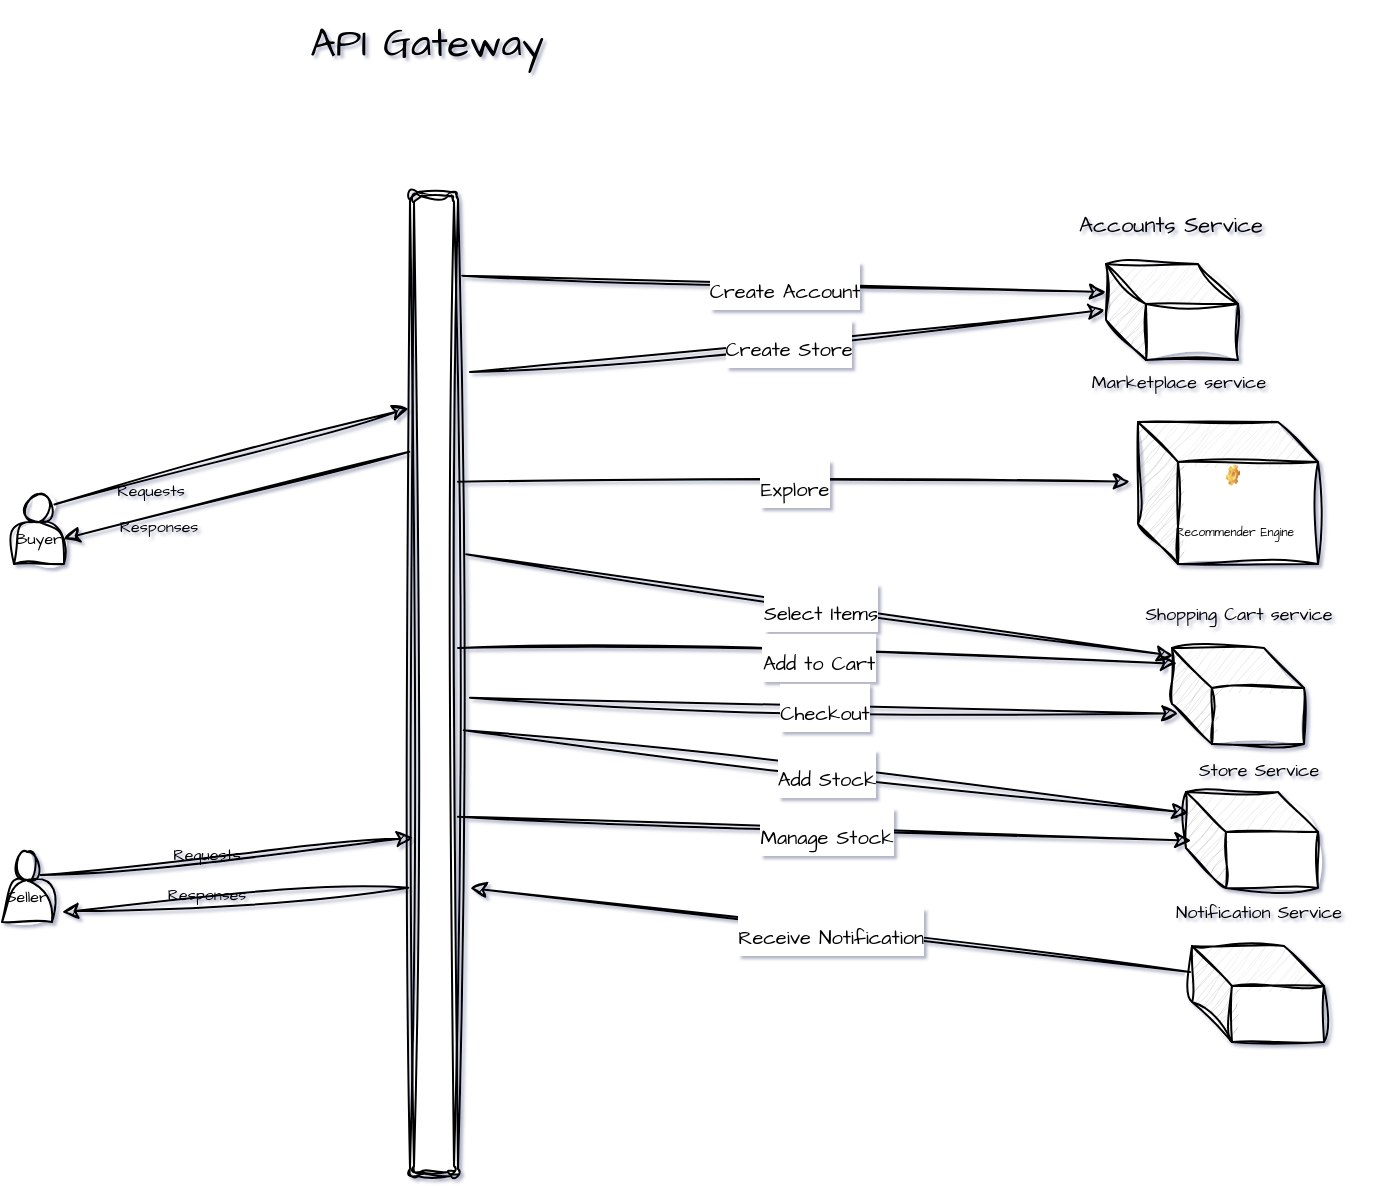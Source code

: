 <mxfile version="22.1.11" type="device">
  <diagram id="C5RBs43oDa-KdzZeNtuy" name="Page-1">
    <mxGraphModel dx="1833" dy="1185" grid="0" gridSize="6" guides="1" tooltips="1" connect="1" arrows="1" fold="1" page="0" pageScale="1" pageWidth="827" pageHeight="1169" background="#ffffff" math="0" shadow="1">
      <root>
        <mxCell id="WIyWlLk6GJQsqaUBKTNV-0" />
        <mxCell id="WIyWlLk6GJQsqaUBKTNV-1" parent="WIyWlLk6GJQsqaUBKTNV-0" />
        <mxCell id="PEIlkOE7h_BSSjA5ARNm-0" value="&lt;font style=&quot;font-size: 8px;&quot;&gt;Buyer&lt;/font&gt;" style="shape=actor;whiteSpace=wrap;html=1;sketch=1;hachureGap=4;jiggle=2;curveFitting=1;fontFamily=Architects Daughter;fontSource=https%3A%2F%2Ffonts.googleapis.com%2Fcss%3Ffamily%3DArchitects%2BDaughter;fontSize=20;" parent="WIyWlLk6GJQsqaUBKTNV-1" vertex="1">
          <mxGeometry x="-264" y="67" width="25" height="35" as="geometry" />
        </mxCell>
        <mxCell id="PEIlkOE7h_BSSjA5ARNm-1" value="&lt;font style=&quot;font-size: 8px;&quot;&gt;Seller&lt;/font&gt;" style="shape=actor;whiteSpace=wrap;html=1;sketch=1;hachureGap=4;jiggle=2;curveFitting=1;fontFamily=Architects Daughter;fontSource=https%3A%2F%2Ffonts.googleapis.com%2Fcss%3Ffamily%3DArchitects%2BDaughter;fontSize=20;" parent="WIyWlLk6GJQsqaUBKTNV-1" vertex="1">
          <mxGeometry x="-270" y="246" width="25" height="35" as="geometry" />
        </mxCell>
        <mxCell id="PEIlkOE7h_BSSjA5ARNm-5" value="" style="shape=ext;double=1;rounded=1;whiteSpace=wrap;html=1;sketch=1;hachureGap=4;jiggle=2;curveFitting=1;fontFamily=Architects Daughter;fontSource=https%3A%2F%2Ffonts.googleapis.com%2Fcss%3Ffamily%3DArchitects%2BDaughter;fontSize=20;" parent="WIyWlLk6GJQsqaUBKTNV-1" vertex="1">
          <mxGeometry x="-66" y="-84" width="24" height="492" as="geometry" />
        </mxCell>
        <mxCell id="PEIlkOE7h_BSSjA5ARNm-6" value="API Gateway" style="text;html=1;align=center;verticalAlign=middle;resizable=0;points=[];autosize=1;strokeColor=none;fillColor=none;fontSize=20;fontFamily=Architects Daughter;" parent="WIyWlLk6GJQsqaUBKTNV-1" vertex="1">
          <mxGeometry x="-127" y="-180" width="138" height="42" as="geometry" />
        </mxCell>
        <mxCell id="PEIlkOE7h_BSSjA5ARNm-8" value="" style="endArrow=classic;html=1;rounded=0;sketch=1;hachureGap=4;jiggle=2;curveFitting=1;fontFamily=Architects Daughter;fontSource=https%3A%2F%2Ffonts.googleapis.com%2Fcss%3Ffamily%3DArchitects%2BDaughter;fontSize=16;exitX=0.809;exitY=0.15;exitDx=0;exitDy=0;exitPerimeter=0;entryX=-0.025;entryY=0.22;entryDx=0;entryDy=0;entryPerimeter=0;" parent="WIyWlLk6GJQsqaUBKTNV-1" source="PEIlkOE7h_BSSjA5ARNm-0" target="PEIlkOE7h_BSSjA5ARNm-5" edge="1">
          <mxGeometry width="50" height="50" relative="1" as="geometry">
            <mxPoint x="-234" y="72" as="sourcePoint" />
            <mxPoint x="-72" y="72" as="targetPoint" />
          </mxGeometry>
        </mxCell>
        <mxCell id="PEIlkOE7h_BSSjA5ARNm-9" value="" style="endArrow=classic;html=1;rounded=0;sketch=1;hachureGap=4;jiggle=2;curveFitting=1;fontFamily=Architects Daughter;fontSource=https%3A%2F%2Ffonts.googleapis.com%2Fcss%3Ffamily%3DArchitects%2BDaughter;fontSize=16;entryX=0.063;entryY=0.656;entryDx=0;entryDy=0;entryPerimeter=0;exitX=0.771;exitY=0.33;exitDx=0;exitDy=0;exitPerimeter=0;" parent="WIyWlLk6GJQsqaUBKTNV-1" source="PEIlkOE7h_BSSjA5ARNm-1" target="PEIlkOE7h_BSSjA5ARNm-5" edge="1">
          <mxGeometry width="50" height="50" relative="1" as="geometry">
            <mxPoint x="-239" y="258" as="sourcePoint" />
            <mxPoint x="-77" y="258" as="targetPoint" />
          </mxGeometry>
        </mxCell>
        <mxCell id="PEIlkOE7h_BSSjA5ARNm-10" value="" style="endArrow=classic;html=1;rounded=0;sketch=1;hachureGap=4;jiggle=2;curveFitting=1;fontFamily=Architects Daughter;fontSource=https%3A%2F%2Ffonts.googleapis.com%2Fcss%3Ffamily%3DArchitects%2BDaughter;fontSize=16;entryX=0.989;entryY=0.64;entryDx=0;entryDy=0;entryPerimeter=0;exitX=-0.015;exitY=0.264;exitDx=0;exitDy=0;exitPerimeter=0;" parent="WIyWlLk6GJQsqaUBKTNV-1" source="PEIlkOE7h_BSSjA5ARNm-5" target="PEIlkOE7h_BSSjA5ARNm-0" edge="1">
          <mxGeometry width="50" height="50" relative="1" as="geometry">
            <mxPoint x="-72" y="90" as="sourcePoint" />
            <mxPoint x="-234" y="90" as="targetPoint" />
          </mxGeometry>
        </mxCell>
        <mxCell id="PEIlkOE7h_BSSjA5ARNm-11" value="" style="endArrow=classic;html=1;rounded=0;sketch=1;hachureGap=4;jiggle=2;curveFitting=1;fontFamily=Architects Daughter;fontSource=https%3A%2F%2Ffonts.googleapis.com%2Fcss%3Ffamily%3DArchitects%2BDaughter;fontSize=16;entryX=1.2;entryY=0.857;entryDx=0;entryDy=0;entryPerimeter=0;exitX=-0.034;exitY=0.707;exitDx=0;exitDy=0;exitPerimeter=0;" parent="WIyWlLk6GJQsqaUBKTNV-1" source="PEIlkOE7h_BSSjA5ARNm-5" target="PEIlkOE7h_BSSjA5ARNm-1" edge="1">
          <mxGeometry width="50" height="50" relative="1" as="geometry">
            <mxPoint x="-132" y="288" as="sourcePoint" />
            <mxPoint x="-71" y="264" as="targetPoint" />
          </mxGeometry>
        </mxCell>
        <mxCell id="PEIlkOE7h_BSSjA5ARNm-12" value="&lt;font style=&quot;font-size: 8px;&quot;&gt;Requests&lt;/font&gt;" style="text;html=1;align=center;verticalAlign=middle;resizable=0;points=[];autosize=1;strokeColor=none;fillColor=none;fontSize=20;fontFamily=Architects Daughter;" parent="WIyWlLk6GJQsqaUBKTNV-1" vertex="1">
          <mxGeometry x="-226" y="40" width="60" height="42" as="geometry" />
        </mxCell>
        <mxCell id="PEIlkOE7h_BSSjA5ARNm-13" value="&lt;font style=&quot;font-size: 8px;&quot;&gt;Responses&lt;/font&gt;" style="text;html=1;align=center;verticalAlign=middle;resizable=0;points=[];autosize=1;strokeColor=none;fillColor=none;fontSize=11;fontFamily=Architects Daughter;" parent="WIyWlLk6GJQsqaUBKTNV-1" vertex="1">
          <mxGeometry x="-222" y="67" width="60" height="30" as="geometry" />
        </mxCell>
        <mxCell id="PEIlkOE7h_BSSjA5ARNm-17" value="&lt;font style=&quot;font-size: 8px;&quot;&gt;Responses&lt;/font&gt;" style="text;html=1;align=center;verticalAlign=middle;resizable=0;points=[];autosize=1;strokeColor=none;fillColor=none;fontSize=11;fontFamily=Architects Daughter;" parent="WIyWlLk6GJQsqaUBKTNV-1" vertex="1">
          <mxGeometry x="-198" y="251" width="60" height="30" as="geometry" />
        </mxCell>
        <mxCell id="PEIlkOE7h_BSSjA5ARNm-18" value="&lt;font style=&quot;font-size: 8px;&quot;&gt;Requests&lt;/font&gt;" style="text;html=1;align=center;verticalAlign=middle;resizable=0;points=[];autosize=1;strokeColor=none;fillColor=none;fontSize=20;fontFamily=Architects Daughter;" parent="WIyWlLk6GJQsqaUBKTNV-1" vertex="1">
          <mxGeometry x="-198" y="222" width="60" height="42" as="geometry" />
        </mxCell>
        <mxCell id="PEIlkOE7h_BSSjA5ARNm-19" value="" style="shape=cube;whiteSpace=wrap;html=1;boundedLbl=1;backgroundOutline=1;darkOpacity=0.05;darkOpacity2=0.1;sketch=1;hachureGap=4;jiggle=2;curveFitting=1;fontFamily=Architects Daughter;fontSource=https%3A%2F%2Ffonts.googleapis.com%2Fcss%3Ffamily%3DArchitects%2BDaughter;fontSize=20;" parent="WIyWlLk6GJQsqaUBKTNV-1" vertex="1">
          <mxGeometry x="282" y="-48" width="66" height="48" as="geometry" />
        </mxCell>
        <mxCell id="PEIlkOE7h_BSSjA5ARNm-22" value="" style="endArrow=classic;html=1;rounded=0;sketch=1;hachureGap=4;jiggle=2;curveFitting=1;fontFamily=Architects Daughter;fontSource=https%3A%2F%2Ffonts.googleapis.com%2Fcss%3Ffamily%3DArchitects%2BDaughter;fontSize=16;entryX=0;entryY=0;entryDx=0;entryDy=14;entryPerimeter=0;exitX=1.088;exitY=0.085;exitDx=0;exitDy=0;exitPerimeter=0;" parent="WIyWlLk6GJQsqaUBKTNV-1" source="PEIlkOE7h_BSSjA5ARNm-5" target="PEIlkOE7h_BSSjA5ARNm-19" edge="1">
          <mxGeometry relative="1" as="geometry">
            <mxPoint x="36" y="114" as="sourcePoint" />
            <mxPoint x="136" y="114" as="targetPoint" />
          </mxGeometry>
        </mxCell>
        <mxCell id="PEIlkOE7h_BSSjA5ARNm-23" value="&lt;font style=&quot;font-size: 10px;&quot;&gt;Create Account&lt;/font&gt;" style="edgeLabel;resizable=0;html=1;align=center;verticalAlign=middle;sketch=1;hachureGap=4;jiggle=2;curveFitting=1;fontFamily=Architects Daughter;fontSource=https%3A%2F%2Ffonts.googleapis.com%2Fcss%3Ffamily%3DArchitects%2BDaughter;fontSize=20;" parent="PEIlkOE7h_BSSjA5ARNm-22" connectable="0" vertex="1">
          <mxGeometry relative="1" as="geometry" />
        </mxCell>
        <mxCell id="PEIlkOE7h_BSSjA5ARNm-25" value="&lt;font style=&quot;font-size: 11px;&quot;&gt;Accounts Service&lt;/font&gt;" style="text;html=1;align=center;verticalAlign=middle;resizable=0;points=[];autosize=1;strokeColor=none;fillColor=none;fontSize=20;fontFamily=Architects Daughter;" parent="WIyWlLk6GJQsqaUBKTNV-1" vertex="1">
          <mxGeometry x="257" y="-92" width="114" height="42" as="geometry" />
        </mxCell>
        <mxCell id="PEIlkOE7h_BSSjA5ARNm-26" value="" style="endArrow=classic;html=1;rounded=0;sketch=1;hachureGap=4;jiggle=2;curveFitting=1;fontFamily=Architects Daughter;fontSource=https%3A%2F%2Ffonts.googleapis.com%2Fcss%3Ffamily%3DArchitects%2BDaughter;fontSize=16;entryX=-0.04;entryY=0.215;entryDx=0;entryDy=0;entryPerimeter=0;exitX=1.019;exitY=0.163;exitDx=0;exitDy=0;exitPerimeter=0;" parent="WIyWlLk6GJQsqaUBKTNV-1" edge="1">
          <mxGeometry relative="1" as="geometry">
            <mxPoint x="-42.004" y="60.876" as="sourcePoint" />
            <mxPoint x="293.94" y="60.725" as="targetPoint" />
          </mxGeometry>
        </mxCell>
        <mxCell id="PEIlkOE7h_BSSjA5ARNm-27" value="&lt;font style=&quot;font-size: 10px;&quot;&gt;Explore&lt;/font&gt;" style="edgeLabel;resizable=0;html=1;align=center;verticalAlign=middle;sketch=1;hachureGap=4;jiggle=2;curveFitting=1;fontFamily=Architects Daughter;fontSource=https%3A%2F%2Ffonts.googleapis.com%2Fcss%3Ffamily%3DArchitects%2BDaughter;fontSize=20;" parent="PEIlkOE7h_BSSjA5ARNm-26" connectable="0" vertex="1">
          <mxGeometry relative="1" as="geometry" />
        </mxCell>
        <mxCell id="PEIlkOE7h_BSSjA5ARNm-28" value="" style="shape=cube;whiteSpace=wrap;html=1;boundedLbl=1;backgroundOutline=1;darkOpacity=0.05;darkOpacity2=0.1;sketch=1;hachureGap=4;jiggle=2;curveFitting=1;fontFamily=Architects Daughter;fontSource=https%3A%2F%2Ffonts.googleapis.com%2Fcss%3Ffamily%3DArchitects%2BDaughter;fontSize=20;" parent="WIyWlLk6GJQsqaUBKTNV-1" vertex="1">
          <mxGeometry x="298" y="31" width="90" height="71" as="geometry" />
        </mxCell>
        <mxCell id="PEIlkOE7h_BSSjA5ARNm-29" value="&lt;font style=&quot;font-size: 9px;&quot;&gt;Marketplace service&lt;/font&gt;" style="text;html=1;align=center;verticalAlign=middle;resizable=0;points=[];autosize=1;strokeColor=none;fillColor=none;fontSize=20;fontFamily=Architects Daughter;" parent="WIyWlLk6GJQsqaUBKTNV-1" vertex="1">
          <mxGeometry x="264" y="-14" width="108" height="42" as="geometry" />
        </mxCell>
        <mxCell id="PEIlkOE7h_BSSjA5ARNm-30" value="&lt;font style=&quot;font-size: 6px;&quot;&gt;Recommender Engine&lt;/font&gt;" style="shape=image;html=1;verticalLabelPosition=bottom;verticalAlign=top;imageAspect=0;image=img/clipart/Gear_128x128.png;sketch=1;hachureGap=4;jiggle=2;curveFitting=1;fontFamily=Architects Daughter;fontSource=https%3A%2F%2Ffonts.googleapis.com%2Fcss%3Ffamily%3DArchitects%2BDaughter;fontSize=20;" parent="WIyWlLk6GJQsqaUBKTNV-1" vertex="1">
          <mxGeometry x="342" y="52" width="7" height="11" as="geometry" />
        </mxCell>
        <mxCell id="PEIlkOE7h_BSSjA5ARNm-31" value="" style="shape=cube;whiteSpace=wrap;html=1;boundedLbl=1;backgroundOutline=1;darkOpacity=0.05;darkOpacity2=0.1;sketch=1;hachureGap=4;jiggle=2;curveFitting=1;fontFamily=Architects Daughter;fontSource=https%3A%2F%2Ffonts.googleapis.com%2Fcss%3Ffamily%3DArchitects%2BDaughter;fontSize=20;" parent="WIyWlLk6GJQsqaUBKTNV-1" vertex="1">
          <mxGeometry x="315" y="144" width="66" height="48" as="geometry" />
        </mxCell>
        <mxCell id="PEIlkOE7h_BSSjA5ARNm-32" value="&lt;font style=&quot;font-size: 9px;&quot;&gt;Shopping Cart service&lt;/font&gt;" style="text;html=1;align=center;verticalAlign=middle;resizable=0;points=[];autosize=1;strokeColor=none;fillColor=none;fontSize=20;fontFamily=Architects Daughter;" parent="WIyWlLk6GJQsqaUBKTNV-1" vertex="1">
          <mxGeometry x="288" y="102" width="120" height="42" as="geometry" />
        </mxCell>
        <mxCell id="PEIlkOE7h_BSSjA5ARNm-33" value="" style="endArrow=classic;html=1;rounded=0;sketch=1;hachureGap=4;jiggle=2;curveFitting=1;fontFamily=Architects Daughter;fontSource=https%3A%2F%2Ffonts.googleapis.com%2Fcss%3Ffamily%3DArchitects%2BDaughter;fontSize=16;entryX=0.009;entryY=0.081;entryDx=0;entryDy=0;entryPerimeter=0;exitX=1.019;exitY=0.163;exitDx=0;exitDy=0;exitPerimeter=0;" parent="WIyWlLk6GJQsqaUBKTNV-1" target="PEIlkOE7h_BSSjA5ARNm-31" edge="1">
          <mxGeometry relative="1" as="geometry">
            <mxPoint x="-37.944" y="97.146" as="sourcePoint" />
            <mxPoint x="298.0" y="96.995" as="targetPoint" />
          </mxGeometry>
        </mxCell>
        <mxCell id="PEIlkOE7h_BSSjA5ARNm-34" value="&lt;font style=&quot;font-size: 10px;&quot;&gt;Select Items&lt;/font&gt;" style="edgeLabel;resizable=0;html=1;align=center;verticalAlign=middle;sketch=1;hachureGap=4;jiggle=2;curveFitting=1;fontFamily=Architects Daughter;fontSource=https%3A%2F%2Ffonts.googleapis.com%2Fcss%3Ffamily%3DArchitects%2BDaughter;fontSize=20;" parent="PEIlkOE7h_BSSjA5ARNm-33" connectable="0" vertex="1">
          <mxGeometry relative="1" as="geometry" />
        </mxCell>
        <mxCell id="PEIlkOE7h_BSSjA5ARNm-35" value="" style="endArrow=classic;html=1;rounded=0;sketch=1;hachureGap=4;jiggle=2;curveFitting=1;fontFamily=Architects Daughter;fontSource=https%3A%2F%2Ffonts.googleapis.com%2Fcss%3Ffamily%3DArchitects%2BDaughter;fontSize=16;exitX=0.995;exitY=0.373;exitDx=0;exitDy=0;exitPerimeter=0;entryX=0.038;entryY=0.161;entryDx=0;entryDy=0;entryPerimeter=0;" parent="WIyWlLk6GJQsqaUBKTNV-1" target="PEIlkOE7h_BSSjA5ARNm-31" edge="1">
          <mxGeometry relative="1" as="geometry">
            <mxPoint x="-42.0" y="143.996" as="sourcePoint" />
            <mxPoint x="312.12" y="170.86" as="targetPoint" />
          </mxGeometry>
        </mxCell>
        <mxCell id="PEIlkOE7h_BSSjA5ARNm-36" value="&lt;font style=&quot;font-size: 10px;&quot;&gt;Add to Cart&lt;/font&gt;" style="edgeLabel;resizable=0;html=1;align=center;verticalAlign=middle;sketch=1;hachureGap=4;jiggle=2;curveFitting=1;fontFamily=Architects Daughter;fontSource=https%3A%2F%2Ffonts.googleapis.com%2Fcss%3Ffamily%3DArchitects%2BDaughter;fontSize=20;" parent="PEIlkOE7h_BSSjA5ARNm-35" connectable="0" vertex="1">
          <mxGeometry relative="1" as="geometry" />
        </mxCell>
        <mxCell id="PEIlkOE7h_BSSjA5ARNm-37" value="" style="endArrow=classic;html=1;rounded=0;sketch=1;hachureGap=4;jiggle=2;curveFitting=1;fontFamily=Architects Daughter;fontSource=https%3A%2F%2Ffonts.googleapis.com%2Fcss%3Ffamily%3DArchitects%2BDaughter;fontSize=16;exitX=1.25;exitY=0.514;exitDx=0;exitDy=0;exitPerimeter=0;" parent="WIyWlLk6GJQsqaUBKTNV-1" source="PEIlkOE7h_BSSjA5ARNm-5" edge="1">
          <mxGeometry relative="1" as="geometry">
            <mxPoint x="-36.0" y="149.996" as="sourcePoint" />
            <mxPoint x="318.12" y="176.86" as="targetPoint" />
          </mxGeometry>
        </mxCell>
        <mxCell id="PEIlkOE7h_BSSjA5ARNm-38" value="&lt;font style=&quot;font-size: 10px;&quot;&gt;Checkout&lt;/font&gt;" style="edgeLabel;resizable=0;html=1;align=center;verticalAlign=middle;sketch=1;hachureGap=4;jiggle=2;curveFitting=1;fontFamily=Architects Daughter;fontSource=https%3A%2F%2Ffonts.googleapis.com%2Fcss%3Ffamily%3DArchitects%2BDaughter;fontSize=20;" parent="PEIlkOE7h_BSSjA5ARNm-37" connectable="0" vertex="1">
          <mxGeometry relative="1" as="geometry" />
        </mxCell>
        <mxCell id="PEIlkOE7h_BSSjA5ARNm-39" value="" style="shape=cube;whiteSpace=wrap;html=1;boundedLbl=1;backgroundOutline=1;darkOpacity=0.05;darkOpacity2=0.1;sketch=1;hachureGap=4;jiggle=2;curveFitting=1;fontFamily=Architects Daughter;fontSource=https%3A%2F%2Ffonts.googleapis.com%2Fcss%3Ffamily%3DArchitects%2BDaughter;fontSize=20;" parent="WIyWlLk6GJQsqaUBKTNV-1" vertex="1">
          <mxGeometry x="322" y="216" width="66" height="48" as="geometry" />
        </mxCell>
        <mxCell id="PEIlkOE7h_BSSjA5ARNm-40" value="&lt;font style=&quot;font-size: 9px;&quot;&gt;Store Service&lt;/font&gt;" style="text;html=1;align=center;verticalAlign=middle;resizable=0;points=[];autosize=1;strokeColor=none;fillColor=none;fontSize=20;fontFamily=Architects Daughter;" parent="WIyWlLk6GJQsqaUBKTNV-1" vertex="1">
          <mxGeometry x="316" y="180" width="84" height="42" as="geometry" />
        </mxCell>
        <mxCell id="PEIlkOE7h_BSSjA5ARNm-41" value="" style="endArrow=classic;html=1;rounded=0;sketch=1;hachureGap=4;jiggle=2;curveFitting=1;fontFamily=Architects Daughter;fontSource=https%3A%2F%2Ffonts.googleapis.com%2Fcss%3Ffamily%3DArchitects%2BDaughter;fontSize=16;exitX=1.119;exitY=0.547;exitDx=0;exitDy=0;exitPerimeter=0;entryX=0.086;entryY=1.107;entryDx=0;entryDy=0;entryPerimeter=0;" parent="WIyWlLk6GJQsqaUBKTNV-1" source="PEIlkOE7h_BSSjA5ARNm-5" target="PEIlkOE7h_BSSjA5ARNm-40" edge="1">
          <mxGeometry relative="1" as="geometry">
            <mxPoint x="-38.12" y="231.14" as="sourcePoint" />
            <mxPoint x="316" y="210" as="targetPoint" />
          </mxGeometry>
        </mxCell>
        <mxCell id="PEIlkOE7h_BSSjA5ARNm-42" value="&lt;font style=&quot;font-size: 10px;&quot;&gt;Add Stock&lt;/font&gt;" style="edgeLabel;resizable=0;html=1;align=center;verticalAlign=middle;sketch=1;hachureGap=4;jiggle=2;curveFitting=1;fontFamily=Architects Daughter;fontSource=https%3A%2F%2Ffonts.googleapis.com%2Fcss%3Ffamily%3DArchitects%2BDaughter;fontSize=20;" parent="PEIlkOE7h_BSSjA5ARNm-41" connectable="0" vertex="1">
          <mxGeometry relative="1" as="geometry" />
        </mxCell>
        <mxCell id="PEIlkOE7h_BSSjA5ARNm-43" value="" style="endArrow=classic;html=1;rounded=0;sketch=1;hachureGap=4;jiggle=2;curveFitting=1;fontFamily=Architects Daughter;fontSource=https%3A%2F%2Ffonts.googleapis.com%2Fcss%3Ffamily%3DArchitects%2BDaughter;fontSize=16;exitX=1;exitY=0.635;exitDx=0;exitDy=0;exitPerimeter=0;entryX=0.04;entryY=0.506;entryDx=0;entryDy=0;entryPerimeter=0;" parent="WIyWlLk6GJQsqaUBKTNV-1" source="PEIlkOE7h_BSSjA5ARNm-5" target="PEIlkOE7h_BSSjA5ARNm-39" edge="1">
          <mxGeometry relative="1" as="geometry">
            <mxPoint x="-40" y="237" as="sourcePoint" />
            <mxPoint x="322" y="251" as="targetPoint" />
          </mxGeometry>
        </mxCell>
        <mxCell id="PEIlkOE7h_BSSjA5ARNm-44" value="&lt;font style=&quot;font-size: 10px;&quot;&gt;Manage Stock&lt;/font&gt;" style="edgeLabel;resizable=0;html=1;align=center;verticalAlign=middle;sketch=1;hachureGap=4;jiggle=2;curveFitting=1;fontFamily=Architects Daughter;fontSource=https%3A%2F%2Ffonts.googleapis.com%2Fcss%3Ffamily%3DArchitects%2BDaughter;fontSize=20;" parent="PEIlkOE7h_BSSjA5ARNm-43" connectable="0" vertex="1">
          <mxGeometry relative="1" as="geometry" />
        </mxCell>
        <mxCell id="PEIlkOE7h_BSSjA5ARNm-46" value="" style="endArrow=classic;html=1;rounded=0;sketch=1;hachureGap=4;jiggle=2;curveFitting=1;fontFamily=Architects Daughter;fontSource=https%3A%2F%2Ffonts.googleapis.com%2Fcss%3Ffamily%3DArchitects%2BDaughter;fontSize=16;entryX=-0.01;entryY=0.48;entryDx=0;entryDy=0;entryPerimeter=0;" parent="WIyWlLk6GJQsqaUBKTNV-1" target="PEIlkOE7h_BSSjA5ARNm-19" edge="1">
          <mxGeometry relative="1" as="geometry">
            <mxPoint x="-36" y="6" as="sourcePoint" />
            <mxPoint x="288" y="-14" as="targetPoint" />
          </mxGeometry>
        </mxCell>
        <mxCell id="PEIlkOE7h_BSSjA5ARNm-47" value="&lt;font style=&quot;font-size: 10px;&quot;&gt;Create Store&lt;/font&gt;" style="edgeLabel;resizable=0;html=1;align=center;verticalAlign=middle;sketch=1;hachureGap=4;jiggle=2;curveFitting=1;fontFamily=Architects Daughter;fontSource=https%3A%2F%2Ffonts.googleapis.com%2Fcss%3Ffamily%3DArchitects%2BDaughter;fontSize=20;" parent="PEIlkOE7h_BSSjA5ARNm-46" connectable="0" vertex="1">
          <mxGeometry relative="1" as="geometry" />
        </mxCell>
        <mxCell id="PEIlkOE7h_BSSjA5ARNm-49" value="" style="shape=cube;whiteSpace=wrap;html=1;boundedLbl=1;backgroundOutline=1;darkOpacity=0.05;darkOpacity2=0.1;sketch=1;hachureGap=4;jiggle=2;curveFitting=1;fontFamily=Architects Daughter;fontSource=https%3A%2F%2Ffonts.googleapis.com%2Fcss%3Ffamily%3DArchitects%2BDaughter;fontSize=20;" parent="WIyWlLk6GJQsqaUBKTNV-1" vertex="1">
          <mxGeometry x="325" y="293" width="66" height="48" as="geometry" />
        </mxCell>
        <mxCell id="PEIlkOE7h_BSSjA5ARNm-50" value="&lt;font style=&quot;font-size: 9px;&quot;&gt;Notification Service&lt;/font&gt;" style="text;html=1;align=center;verticalAlign=middle;resizable=0;points=[];autosize=1;strokeColor=none;fillColor=none;fontSize=20;fontFamily=Architects Daughter;" parent="WIyWlLk6GJQsqaUBKTNV-1" vertex="1">
          <mxGeometry x="304" y="251" width="108" height="42" as="geometry" />
        </mxCell>
        <mxCell id="PEIlkOE7h_BSSjA5ARNm-51" value="" style="endArrow=classic;html=1;rounded=0;sketch=1;hachureGap=4;jiggle=2;curveFitting=1;fontFamily=Architects Daughter;fontSource=https%3A%2F%2Ffonts.googleapis.com%2Fcss%3Ffamily%3DArchitects%2BDaughter;fontSize=16;" parent="WIyWlLk6GJQsqaUBKTNV-1" edge="1">
          <mxGeometry relative="1" as="geometry">
            <mxPoint x="324" y="306" as="sourcePoint" />
            <mxPoint x="-36" y="264" as="targetPoint" />
          </mxGeometry>
        </mxCell>
        <mxCell id="PEIlkOE7h_BSSjA5ARNm-52" value="&lt;font style=&quot;font-size: 10px;&quot;&gt;Receive Notification&lt;/font&gt;" style="edgeLabel;resizable=0;html=1;align=center;verticalAlign=middle;sketch=1;hachureGap=4;jiggle=2;curveFitting=1;fontFamily=Architects Daughter;fontSource=https%3A%2F%2Ffonts.googleapis.com%2Fcss%3Ffamily%3DArchitects%2BDaughter;fontSize=20;" parent="PEIlkOE7h_BSSjA5ARNm-51" connectable="0" vertex="1">
          <mxGeometry relative="1" as="geometry" />
        </mxCell>
      </root>
    </mxGraphModel>
  </diagram>
</mxfile>
